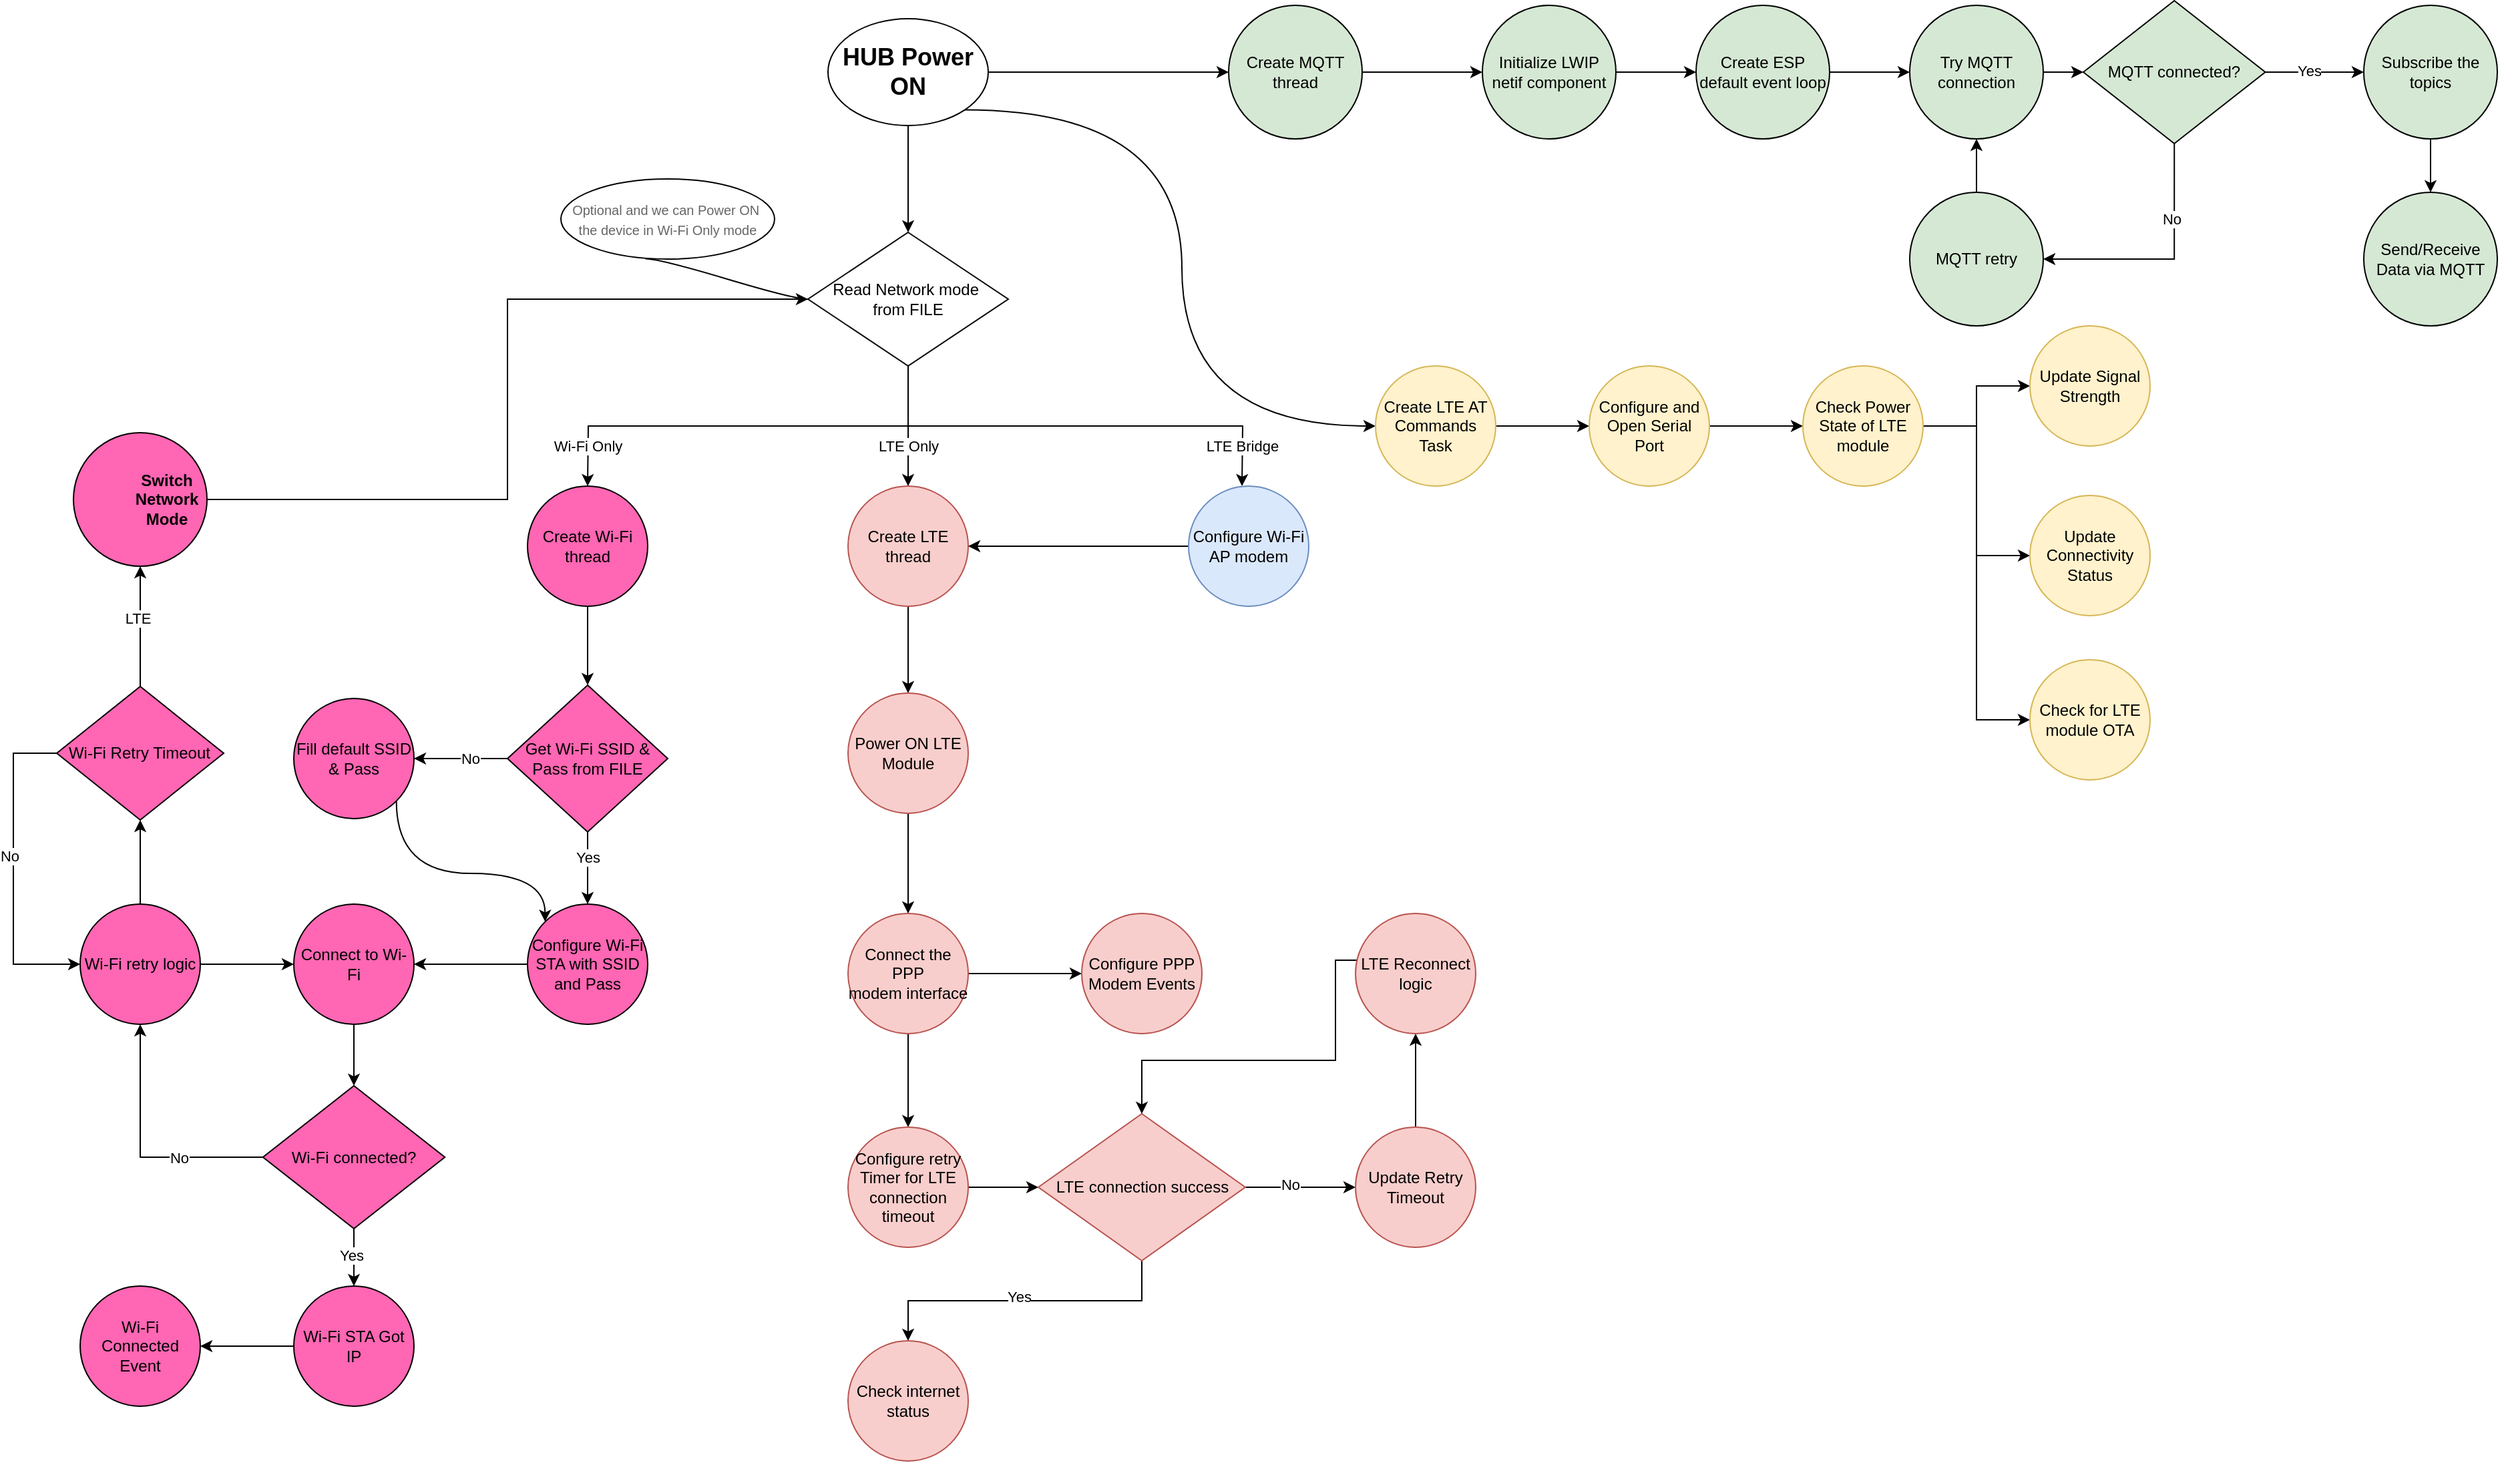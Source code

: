 <mxfile version="24.8.3">
  <diagram name="Page-1" id="DCz_qoyEs13wIHIU9r2-">
    <mxGraphModel dx="3004" dy="1130" grid="1" gridSize="10" guides="1" tooltips="1" connect="1" arrows="1" fold="1" page="1" pageScale="1" pageWidth="3000" pageHeight="2500" math="0" shadow="0">
      <root>
        <mxCell id="0" />
        <mxCell id="1" parent="0" />
        <mxCell id="1noEsMnAWFIkvE6AnAer-5" value="" style="edgeStyle=orthogonalEdgeStyle;rounded=0;orthogonalLoop=1;jettySize=auto;html=1;" parent="1" source="1noEsMnAWFIkvE6AnAer-1" target="1noEsMnAWFIkvE6AnAer-4" edge="1">
          <mxGeometry relative="1" as="geometry" />
        </mxCell>
        <mxCell id="1noEsMnAWFIkvE6AnAer-123" style="edgeStyle=orthogonalEdgeStyle;rounded=0;orthogonalLoop=1;jettySize=auto;html=1;entryX=0;entryY=0.5;entryDx=0;entryDy=0;" parent="1" source="1noEsMnAWFIkvE6AnAer-1" target="1noEsMnAWFIkvE6AnAer-124" edge="1">
          <mxGeometry relative="1" as="geometry">
            <mxPoint x="1190" y="400" as="targetPoint" />
          </mxGeometry>
        </mxCell>
        <mxCell id="4WO7JMxw1xyXEHN4cRK8-4" style="edgeStyle=orthogonalEdgeStyle;rounded=0;orthogonalLoop=1;jettySize=auto;html=1;exitX=1;exitY=1;exitDx=0;exitDy=0;entryX=0;entryY=0.5;entryDx=0;entryDy=0;curved=1;" edge="1" parent="1" source="1noEsMnAWFIkvE6AnAer-1" target="4WO7JMxw1xyXEHN4cRK8-2">
          <mxGeometry relative="1" as="geometry" />
        </mxCell>
        <mxCell id="1noEsMnAWFIkvE6AnAer-1" value="&lt;font style=&quot;font-size: 18px;&quot;&gt;HUB Power ON&lt;/font&gt;" style="ellipse;whiteSpace=wrap;html=1;fontStyle=1" parent="1" vertex="1">
          <mxGeometry x="790" y="360" width="120" height="80" as="geometry" />
        </mxCell>
        <mxCell id="1noEsMnAWFIkvE6AnAer-7" value="" style="edgeStyle=orthogonalEdgeStyle;rounded=0;orthogonalLoop=1;jettySize=auto;html=1;" parent="1" source="1noEsMnAWFIkvE6AnAer-4" target="1noEsMnAWFIkvE6AnAer-6" edge="1">
          <mxGeometry relative="1" as="geometry" />
        </mxCell>
        <mxCell id="1noEsMnAWFIkvE6AnAer-13" value="LTE Only" style="edgeLabel;html=1;align=center;verticalAlign=middle;resizable=0;points=[];" parent="1noEsMnAWFIkvE6AnAer-7" vertex="1" connectable="0">
          <mxGeometry x="0.133" y="-1" relative="1" as="geometry">
            <mxPoint x="1" y="9" as="offset" />
          </mxGeometry>
        </mxCell>
        <mxCell id="1noEsMnAWFIkvE6AnAer-8" style="edgeStyle=orthogonalEdgeStyle;rounded=0;orthogonalLoop=1;jettySize=auto;html=1;exitX=0.5;exitY=1;exitDx=0;exitDy=0;" parent="1" source="1noEsMnAWFIkvE6AnAer-4" edge="1">
          <mxGeometry relative="1" as="geometry">
            <mxPoint x="1100" y="710" as="targetPoint" />
          </mxGeometry>
        </mxCell>
        <mxCell id="1noEsMnAWFIkvE6AnAer-14" value="LTE Bridge" style="edgeLabel;html=1;align=center;verticalAlign=middle;resizable=0;points=[];" parent="1noEsMnAWFIkvE6AnAer-8" vertex="1" connectable="0">
          <mxGeometry x="0.533" y="2" relative="1" as="geometry">
            <mxPoint x="34" y="17" as="offset" />
          </mxGeometry>
        </mxCell>
        <mxCell id="1noEsMnAWFIkvE6AnAer-10" style="edgeStyle=orthogonalEdgeStyle;rounded=0;orthogonalLoop=1;jettySize=auto;html=1;exitX=0.5;exitY=1;exitDx=0;exitDy=0;" parent="1" source="1noEsMnAWFIkvE6AnAer-4" edge="1">
          <mxGeometry relative="1" as="geometry">
            <mxPoint x="610" y="710" as="targetPoint" />
          </mxGeometry>
        </mxCell>
        <mxCell id="1noEsMnAWFIkvE6AnAer-12" value="Wi-Fi Only" style="edgeLabel;html=1;align=center;verticalAlign=middle;resizable=0;points=[];" parent="1noEsMnAWFIkvE6AnAer-10" vertex="1" connectable="0">
          <mxGeometry x="0.177" y="1" relative="1" as="geometry">
            <mxPoint x="-91" y="14" as="offset" />
          </mxGeometry>
        </mxCell>
        <mxCell id="1noEsMnAWFIkvE6AnAer-4" value="Read Network mode&amp;nbsp;&lt;div&gt;from FILE&lt;/div&gt;" style="rhombus;whiteSpace=wrap;html=1;" parent="1" vertex="1">
          <mxGeometry x="775" y="520" width="150" height="100" as="geometry" />
        </mxCell>
        <mxCell id="1noEsMnAWFIkvE6AnAer-140" value="" style="edgeStyle=orthogonalEdgeStyle;rounded=0;orthogonalLoop=1;jettySize=auto;html=1;" parent="1" source="1noEsMnAWFIkvE6AnAer-6" target="1noEsMnAWFIkvE6AnAer-139" edge="1">
          <mxGeometry relative="1" as="geometry" />
        </mxCell>
        <mxCell id="1noEsMnAWFIkvE6AnAer-6" value="Create LTE thread" style="ellipse;whiteSpace=wrap;html=1;fillColor=#f8cecc;strokeColor=#b85450;" parent="1" vertex="1">
          <mxGeometry x="805" y="710" width="90" height="90" as="geometry" />
        </mxCell>
        <mxCell id="4WO7JMxw1xyXEHN4cRK8-19" style="edgeStyle=orthogonalEdgeStyle;rounded=0;orthogonalLoop=1;jettySize=auto;html=1;" edge="1" parent="1" source="1noEsMnAWFIkvE6AnAer-9" target="1noEsMnAWFIkvE6AnAer-6">
          <mxGeometry relative="1" as="geometry" />
        </mxCell>
        <mxCell id="1noEsMnAWFIkvE6AnAer-9" value="Configure Wi-Fi AP modem" style="ellipse;whiteSpace=wrap;html=1;fillColor=#dae8fc;strokeColor=#6c8ebf;" parent="1" vertex="1">
          <mxGeometry x="1060" y="710" width="90" height="90" as="geometry" />
        </mxCell>
        <mxCell id="1noEsMnAWFIkvE6AnAer-33" value="" style="edgeStyle=orthogonalEdgeStyle;rounded=0;orthogonalLoop=1;jettySize=auto;html=1;fillColor=#FF66B3;" parent="1" source="1noEsMnAWFIkvE6AnAer-11" target="1noEsMnAWFIkvE6AnAer-32" edge="1">
          <mxGeometry relative="1" as="geometry" />
        </mxCell>
        <mxCell id="1noEsMnAWFIkvE6AnAer-34" value="Yes" style="edgeLabel;html=1;align=center;verticalAlign=middle;resizable=0;points=[];fillColor=#FF66B3;" parent="1noEsMnAWFIkvE6AnAer-33" vertex="1" connectable="0">
          <mxGeometry x="-0.293" relative="1" as="geometry">
            <mxPoint as="offset" />
          </mxGeometry>
        </mxCell>
        <mxCell id="1noEsMnAWFIkvE6AnAer-36" value="" style="edgeStyle=orthogonalEdgeStyle;rounded=0;orthogonalLoop=1;jettySize=auto;html=1;fillColor=#FF66B3;" parent="1" source="1noEsMnAWFIkvE6AnAer-11" target="1noEsMnAWFIkvE6AnAer-35" edge="1">
          <mxGeometry relative="1" as="geometry" />
        </mxCell>
        <mxCell id="1noEsMnAWFIkvE6AnAer-37" value="No" style="edgeLabel;html=1;align=center;verticalAlign=middle;resizable=0;points=[];fillColor=#FF66B3;" parent="1noEsMnAWFIkvE6AnAer-36" vertex="1" connectable="0">
          <mxGeometry x="-0.184" relative="1" as="geometry">
            <mxPoint as="offset" />
          </mxGeometry>
        </mxCell>
        <mxCell id="1noEsMnAWFIkvE6AnAer-11" value="Get Wi-Fi SSID &amp;amp; Pass from FILE" style="rhombus;whiteSpace=wrap;html=1;fillColor=#FF66B3;" parent="1" vertex="1">
          <mxGeometry x="550" y="859" width="120" height="110" as="geometry" />
        </mxCell>
        <mxCell id="1noEsMnAWFIkvE6AnAer-135" style="edgeStyle=orthogonalEdgeStyle;rounded=0;orthogonalLoop=1;jettySize=auto;html=1;entryX=0.5;entryY=0;entryDx=0;entryDy=0;" parent="1" source="1noEsMnAWFIkvE6AnAer-32" target="1noEsMnAWFIkvE6AnAer-38" edge="1">
          <mxGeometry relative="1" as="geometry" />
        </mxCell>
        <mxCell id="1noEsMnAWFIkvE6AnAer-32" value="Configure Wi-Fi STA with SSID and Pass" style="ellipse;whiteSpace=wrap;html=1;fillColor=#FF66B3;direction=south;" parent="1" vertex="1">
          <mxGeometry x="565" y="1023" width="90" height="90" as="geometry" />
        </mxCell>
        <mxCell id="4WO7JMxw1xyXEHN4cRK8-20" style="edgeStyle=orthogonalEdgeStyle;rounded=0;orthogonalLoop=1;jettySize=auto;html=1;exitX=1;exitY=0;exitDx=0;exitDy=0;entryX=0;entryY=1;entryDx=0;entryDy=0;curved=1;" edge="1" parent="1" source="1noEsMnAWFIkvE6AnAer-35" target="1noEsMnAWFIkvE6AnAer-32">
          <mxGeometry relative="1" as="geometry">
            <Array as="points">
              <mxPoint x="467" y="1000" />
              <mxPoint x="578" y="1000" />
            </Array>
          </mxGeometry>
        </mxCell>
        <mxCell id="1noEsMnAWFIkvE6AnAer-35" value="Fill default SSID &amp;amp; Pass" style="ellipse;whiteSpace=wrap;html=1;fillColor=#FF66B3;direction=south;" parent="1" vertex="1">
          <mxGeometry x="390" y="869" width="90" height="90" as="geometry" />
        </mxCell>
        <mxCell id="1noEsMnAWFIkvE6AnAer-107" style="edgeStyle=orthogonalEdgeStyle;rounded=0;orthogonalLoop=1;jettySize=auto;html=1;entryX=0.5;entryY=0;entryDx=0;entryDy=0;" parent="1" source="1noEsMnAWFIkvE6AnAer-38" target="1noEsMnAWFIkvE6AnAer-106" edge="1">
          <mxGeometry relative="1" as="geometry" />
        </mxCell>
        <mxCell id="1noEsMnAWFIkvE6AnAer-38" value="Connect to Wi-Fi" style="ellipse;whiteSpace=wrap;html=1;fillColor=#FF66B3;direction=south;" parent="1" vertex="1">
          <mxGeometry x="390" y="1023" width="90" height="90" as="geometry" />
        </mxCell>
        <mxCell id="1noEsMnAWFIkvE6AnAer-50" value="" style="edgeStyle=orthogonalEdgeStyle;rounded=0;orthogonalLoop=1;jettySize=auto;html=1;fillColor=#FF66B3;" parent="1" source="1noEsMnAWFIkvE6AnAer-47" target="1noEsMnAWFIkvE6AnAer-49" edge="1">
          <mxGeometry relative="1" as="geometry" />
        </mxCell>
        <mxCell id="1noEsMnAWFIkvE6AnAer-47" value="Try MQTT connection" style="ellipse;whiteSpace=wrap;html=1;fillColor=#D5E8D4;" parent="1" vertex="1">
          <mxGeometry x="1600" y="350" width="100" height="100" as="geometry" />
        </mxCell>
        <mxCell id="1noEsMnAWFIkvE6AnAer-95" style="edgeStyle=orthogonalEdgeStyle;rounded=0;orthogonalLoop=1;jettySize=auto;html=1;entryX=1;entryY=0.5;entryDx=0;entryDy=0;exitX=0.5;exitY=1;exitDx=0;exitDy=0;fillColor=#FF66B3;" parent="1" source="1noEsMnAWFIkvE6AnAer-49" target="1noEsMnAWFIkvE6AnAer-97" edge="1">
          <mxGeometry relative="1" as="geometry" />
        </mxCell>
        <mxCell id="1noEsMnAWFIkvE6AnAer-99" value="No" style="edgeLabel;html=1;align=center;verticalAlign=middle;resizable=0;points=[];fillColor=#FF66B3;" parent="1noEsMnAWFIkvE6AnAer-95" vertex="1" connectable="0">
          <mxGeometry x="-0.393" y="-2" relative="1" as="geometry">
            <mxPoint as="offset" />
          </mxGeometry>
        </mxCell>
        <mxCell id="1noEsMnAWFIkvE6AnAer-101" value="" style="edgeStyle=orthogonalEdgeStyle;rounded=0;orthogonalLoop=1;jettySize=auto;html=1;fillColor=#FF66B3;entryX=0;entryY=0.5;entryDx=0;entryDy=0;" parent="1" source="1noEsMnAWFIkvE6AnAer-49" target="1noEsMnAWFIkvE6AnAer-132" edge="1">
          <mxGeometry relative="1" as="geometry">
            <mxPoint x="1835.0" y="646.25" as="targetPoint" />
          </mxGeometry>
        </mxCell>
        <mxCell id="1noEsMnAWFIkvE6AnAer-102" value="Yes" style="edgeLabel;html=1;align=center;verticalAlign=middle;resizable=0;points=[];fillColor=#FF66B3;" parent="1noEsMnAWFIkvE6AnAer-101" vertex="1" connectable="0">
          <mxGeometry x="-0.115" y="1" relative="1" as="geometry">
            <mxPoint as="offset" />
          </mxGeometry>
        </mxCell>
        <mxCell id="1noEsMnAWFIkvE6AnAer-49" value="MQTT connected?" style="rhombus;whiteSpace=wrap;html=1;fillColor=#D5E8D4;" parent="1" vertex="1">
          <mxGeometry x="1730" y="346.5" width="136.25" height="107" as="geometry" />
        </mxCell>
        <mxCell id="1noEsMnAWFIkvE6AnAer-98" style="edgeStyle=orthogonalEdgeStyle;rounded=0;orthogonalLoop=1;jettySize=auto;html=1;entryX=0.5;entryY=1;entryDx=0;entryDy=0;fillColor=#FF66B3;" parent="1" source="1noEsMnAWFIkvE6AnAer-97" target="1noEsMnAWFIkvE6AnAer-47" edge="1">
          <mxGeometry relative="1" as="geometry" />
        </mxCell>
        <mxCell id="1noEsMnAWFIkvE6AnAer-97" value="MQTT retry" style="ellipse;whiteSpace=wrap;html=1;fillColor=#D5E8D4;" parent="1" vertex="1">
          <mxGeometry x="1600" y="490" width="100" height="100" as="geometry" />
        </mxCell>
        <mxCell id="1noEsMnAWFIkvE6AnAer-103" value="&lt;span style=&quot;text-wrap: nowrap; color: rgb(102, 102, 102); font-size: 10px; text-align: left;&quot;&gt;Optional and we can Power ON&amp;nbsp;&lt;/span&gt;&lt;div&gt;&lt;span style=&quot;color: rgb(102, 102, 102); font-size: 10px; text-align: left; text-wrap: nowrap;&quot;&gt;the device in Wi-Fi Only mode&lt;/span&gt;&lt;/div&gt;" style="ellipse;whiteSpace=wrap;html=1;align=center;newEdgeStyle={&quot;edgeStyle&quot;:&quot;entityRelationEdgeStyle&quot;,&quot;startArrow&quot;:&quot;none&quot;,&quot;endArrow&quot;:&quot;none&quot;,&quot;segment&quot;:10,&quot;curved&quot;:1,&quot;sourcePerimeterSpacing&quot;:0,&quot;targetPerimeterSpacing&quot;:0};treeFolding=1;treeMoving=1;" parent="1" vertex="1">
          <mxGeometry x="590" y="480" width="160" height="60" as="geometry" />
        </mxCell>
        <mxCell id="1noEsMnAWFIkvE6AnAer-104" style="edgeStyle=entityRelationEdgeStyle;rounded=0;orthogonalLoop=1;jettySize=auto;html=1;startArrow=none;endArrow=none;segment=10;curved=1;sourcePerimeterSpacing=0;targetPerimeterSpacing=0;entryX=0;entryY=0.5;entryDx=0;entryDy=0;exitX=0.396;exitY=0.995;exitDx=0;exitDy=0;exitPerimeter=0;" parent="1" source="1noEsMnAWFIkvE6AnAer-103" target="1noEsMnAWFIkvE6AnAer-4" edge="1">
          <mxGeometry relative="1" as="geometry">
            <mxPoint x="895" y="550" as="targetPoint" />
            <Array as="points">
              <mxPoint x="970" y="500" />
            </Array>
          </mxGeometry>
        </mxCell>
        <mxCell id="1noEsMnAWFIkvE6AnAer-105" value="Send/Receive Data via&amp;nbsp;&lt;span style=&quot;background-color: initial;&quot;&gt;MQTT&lt;/span&gt;" style="ellipse;whiteSpace=wrap;html=1;fillColor=#D5E8D4;" parent="1" vertex="1">
          <mxGeometry x="1940" y="490" width="100" height="100" as="geometry" />
        </mxCell>
        <mxCell id="1noEsMnAWFIkvE6AnAer-111" value="" style="edgeStyle=orthogonalEdgeStyle;rounded=0;orthogonalLoop=1;jettySize=auto;html=1;" parent="1" source="1noEsMnAWFIkvE6AnAer-106" target="1noEsMnAWFIkvE6AnAer-110" edge="1">
          <mxGeometry relative="1" as="geometry" />
        </mxCell>
        <mxCell id="1noEsMnAWFIkvE6AnAer-112" value="No" style="edgeLabel;html=1;align=center;verticalAlign=middle;resizable=0;points=[];" parent="1noEsMnAWFIkvE6AnAer-111" vertex="1" connectable="0">
          <mxGeometry x="-0.176" y="-2" relative="1" as="geometry">
            <mxPoint x="16" y="2" as="offset" />
          </mxGeometry>
        </mxCell>
        <mxCell id="1noEsMnAWFIkvE6AnAer-106" value="Wi-Fi connected?" style="rhombus;whiteSpace=wrap;html=1;fillColor=#FF66B3;" parent="1" vertex="1">
          <mxGeometry x="366.88" y="1159" width="136.25" height="107" as="geometry" />
        </mxCell>
        <mxCell id="1noEsMnAWFIkvE6AnAer-134" style="edgeStyle=orthogonalEdgeStyle;rounded=0;orthogonalLoop=1;jettySize=auto;html=1;entryX=0.5;entryY=1;entryDx=0;entryDy=0;" parent="1" source="1noEsMnAWFIkvE6AnAer-110" target="1noEsMnAWFIkvE6AnAer-38" edge="1">
          <mxGeometry relative="1" as="geometry" />
        </mxCell>
        <mxCell id="4WO7JMxw1xyXEHN4cRK8-22" value="" style="edgeStyle=orthogonalEdgeStyle;rounded=0;orthogonalLoop=1;jettySize=auto;html=1;" edge="1" parent="1" source="1noEsMnAWFIkvE6AnAer-110" target="4WO7JMxw1xyXEHN4cRK8-21">
          <mxGeometry relative="1" as="geometry" />
        </mxCell>
        <mxCell id="1noEsMnAWFIkvE6AnAer-110" value="Wi-Fi retry logic" style="ellipse;whiteSpace=wrap;html=1;fillColor=#FF66B3;direction=south;" parent="1" vertex="1">
          <mxGeometry x="230.005" y="1023" width="90" height="90" as="geometry" />
        </mxCell>
        <mxCell id="1noEsMnAWFIkvE6AnAer-117" value="" style="edgeStyle=orthogonalEdgeStyle;rounded=0;orthogonalLoop=1;jettySize=auto;html=1;entryX=0;entryY=0.5;entryDx=0;entryDy=0;exitX=0.5;exitY=1;exitDx=0;exitDy=0;" parent="1" source="1noEsMnAWFIkvE6AnAer-106" target="1noEsMnAWFIkvE6AnAer-116" edge="1">
          <mxGeometry relative="1" as="geometry">
            <mxPoint x="248" y="1121" as="sourcePoint" />
            <mxPoint x="395" y="1238" as="targetPoint" />
          </mxGeometry>
        </mxCell>
        <mxCell id="1noEsMnAWFIkvE6AnAer-119" value="Yes" style="edgeLabel;html=1;align=center;verticalAlign=middle;resizable=0;points=[];" parent="1noEsMnAWFIkvE6AnAer-117" vertex="1" connectable="0">
          <mxGeometry x="-0.104" y="-2" relative="1" as="geometry">
            <mxPoint as="offset" />
          </mxGeometry>
        </mxCell>
        <mxCell id="1noEsMnAWFIkvE6AnAer-122" value="" style="edgeStyle=orthogonalEdgeStyle;rounded=0;orthogonalLoop=1;jettySize=auto;html=1;" parent="1" source="1noEsMnAWFIkvE6AnAer-116" target="1noEsMnAWFIkvE6AnAer-121" edge="1">
          <mxGeometry relative="1" as="geometry" />
        </mxCell>
        <mxCell id="1noEsMnAWFIkvE6AnAer-116" value="Wi-Fi STA Got IP" style="ellipse;whiteSpace=wrap;html=1;fillColor=#FF66B3;direction=south;" parent="1" vertex="1">
          <mxGeometry x="389.995" y="1309" width="90" height="90" as="geometry" />
        </mxCell>
        <mxCell id="1noEsMnAWFIkvE6AnAer-121" value="Wi-Fi Connected Event" style="ellipse;whiteSpace=wrap;html=1;fillColor=#FF66B3;direction=south;" parent="1" vertex="1">
          <mxGeometry x="230.005" y="1309" width="90" height="90" as="geometry" />
        </mxCell>
        <mxCell id="1noEsMnAWFIkvE6AnAer-128" style="edgeStyle=orthogonalEdgeStyle;rounded=0;orthogonalLoop=1;jettySize=auto;html=1;" parent="1" source="1noEsMnAWFIkvE6AnAer-124" target="1noEsMnAWFIkvE6AnAer-127" edge="1">
          <mxGeometry relative="1" as="geometry" />
        </mxCell>
        <mxCell id="1noEsMnAWFIkvE6AnAer-124" value="Create MQTT thread" style="ellipse;whiteSpace=wrap;html=1;fillColor=#D5E8D4;" parent="1" vertex="1">
          <mxGeometry x="1090" y="350" width="100" height="100" as="geometry" />
        </mxCell>
        <mxCell id="1noEsMnAWFIkvE6AnAer-130" value="" style="edgeStyle=orthogonalEdgeStyle;rounded=0;orthogonalLoop=1;jettySize=auto;html=1;" parent="1" source="1noEsMnAWFIkvE6AnAer-127" target="1noEsMnAWFIkvE6AnAer-129" edge="1">
          <mxGeometry relative="1" as="geometry" />
        </mxCell>
        <mxCell id="1noEsMnAWFIkvE6AnAer-127" value="Initialize LWIP netif component" style="ellipse;whiteSpace=wrap;html=1;fillColor=#D5E8D4;" parent="1" vertex="1">
          <mxGeometry x="1280" y="350" width="100" height="100" as="geometry" />
        </mxCell>
        <mxCell id="1noEsMnAWFIkvE6AnAer-131" style="edgeStyle=orthogonalEdgeStyle;rounded=0;orthogonalLoop=1;jettySize=auto;html=1;" parent="1" source="1noEsMnAWFIkvE6AnAer-129" target="1noEsMnAWFIkvE6AnAer-47" edge="1">
          <mxGeometry relative="1" as="geometry" />
        </mxCell>
        <mxCell id="1noEsMnAWFIkvE6AnAer-129" value="Create ESP default event loop" style="ellipse;whiteSpace=wrap;html=1;fillColor=#D5E8D4;" parent="1" vertex="1">
          <mxGeometry x="1440" y="350" width="100" height="100" as="geometry" />
        </mxCell>
        <mxCell id="1noEsMnAWFIkvE6AnAer-133" style="edgeStyle=orthogonalEdgeStyle;rounded=0;orthogonalLoop=1;jettySize=auto;html=1;entryX=0.5;entryY=0;entryDx=0;entryDy=0;" parent="1" source="1noEsMnAWFIkvE6AnAer-132" target="1noEsMnAWFIkvE6AnAer-105" edge="1">
          <mxGeometry relative="1" as="geometry" />
        </mxCell>
        <mxCell id="1noEsMnAWFIkvE6AnAer-132" value="Subscribe the topics" style="ellipse;whiteSpace=wrap;html=1;fillColor=#D5E8D4;" parent="1" vertex="1">
          <mxGeometry x="1940" y="350" width="100" height="100" as="geometry" />
        </mxCell>
        <mxCell id="1noEsMnAWFIkvE6AnAer-137" style="edgeStyle=orthogonalEdgeStyle;rounded=0;orthogonalLoop=1;jettySize=auto;html=1;entryX=0.5;entryY=0;entryDx=0;entryDy=0;" parent="1" source="1noEsMnAWFIkvE6AnAer-136" target="1noEsMnAWFIkvE6AnAer-11" edge="1">
          <mxGeometry relative="1" as="geometry" />
        </mxCell>
        <mxCell id="1noEsMnAWFIkvE6AnAer-136" value="Create Wi-Fi thread" style="ellipse;whiteSpace=wrap;html=1;fillColor=#FF66B3;direction=south;" parent="1" vertex="1">
          <mxGeometry x="565" y="710" width="90" height="90" as="geometry" />
        </mxCell>
        <mxCell id="1noEsMnAWFIkvE6AnAer-142" value="" style="edgeStyle=orthogonalEdgeStyle;rounded=0;orthogonalLoop=1;jettySize=auto;html=1;" parent="1" source="1noEsMnAWFIkvE6AnAer-139" target="1noEsMnAWFIkvE6AnAer-141" edge="1">
          <mxGeometry relative="1" as="geometry" />
        </mxCell>
        <mxCell id="1noEsMnAWFIkvE6AnAer-139" value="Power ON LTE Module" style="ellipse;whiteSpace=wrap;html=1;fillColor=#f8cecc;strokeColor=#b85450;" parent="1" vertex="1">
          <mxGeometry x="805" y="865" width="90" height="90" as="geometry" />
        </mxCell>
        <mxCell id="1noEsMnAWFIkvE6AnAer-144" value="" style="edgeStyle=orthogonalEdgeStyle;rounded=0;orthogonalLoop=1;jettySize=auto;html=1;" parent="1" source="1noEsMnAWFIkvE6AnAer-141" target="1noEsMnAWFIkvE6AnAer-143" edge="1">
          <mxGeometry relative="1" as="geometry" />
        </mxCell>
        <mxCell id="4WO7JMxw1xyXEHN4cRK8-31" value="" style="edgeStyle=orthogonalEdgeStyle;rounded=0;orthogonalLoop=1;jettySize=auto;html=1;" edge="1" parent="1" source="1noEsMnAWFIkvE6AnAer-141" target="4WO7JMxw1xyXEHN4cRK8-30">
          <mxGeometry relative="1" as="geometry" />
        </mxCell>
        <mxCell id="1noEsMnAWFIkvE6AnAer-141" value="Connect the PPP modem&lt;span style=&quot;background-color: initial;&quot;&gt;&amp;nbsp;interface&lt;/span&gt;" style="ellipse;whiteSpace=wrap;html=1;fillColor=#f8cecc;strokeColor=#b85450;" parent="1" vertex="1">
          <mxGeometry x="805" y="1030" width="90" height="90" as="geometry" />
        </mxCell>
        <mxCell id="4WO7JMxw1xyXEHN4cRK8-33" value="" style="edgeStyle=orthogonalEdgeStyle;rounded=0;orthogonalLoop=1;jettySize=auto;html=1;" edge="1" parent="1" source="1noEsMnAWFIkvE6AnAer-143" target="4WO7JMxw1xyXEHN4cRK8-32">
          <mxGeometry relative="1" as="geometry" />
        </mxCell>
        <mxCell id="1noEsMnAWFIkvE6AnAer-143" value="Configure retry Timer for LTE connection timeout" style="ellipse;whiteSpace=wrap;html=1;fillColor=#f8cecc;strokeColor=#b85450;" parent="1" vertex="1">
          <mxGeometry x="805" y="1190" width="90" height="90" as="geometry" />
        </mxCell>
        <mxCell id="4WO7JMxw1xyXEHN4cRK8-6" value="" style="edgeStyle=orthogonalEdgeStyle;rounded=0;orthogonalLoop=1;jettySize=auto;html=1;" edge="1" parent="1" source="4WO7JMxw1xyXEHN4cRK8-2" target="4WO7JMxw1xyXEHN4cRK8-5">
          <mxGeometry relative="1" as="geometry" />
        </mxCell>
        <mxCell id="4WO7JMxw1xyXEHN4cRK8-2" value="Create LTE AT Commands Task" style="ellipse;whiteSpace=wrap;html=1;fillColor=#fff2cc;strokeColor=#d6b656;" vertex="1" parent="1">
          <mxGeometry x="1200" y="620" width="90" height="90" as="geometry" />
        </mxCell>
        <mxCell id="4WO7JMxw1xyXEHN4cRK8-8" value="" style="edgeStyle=orthogonalEdgeStyle;rounded=0;orthogonalLoop=1;jettySize=auto;html=1;" edge="1" parent="1" source="4WO7JMxw1xyXEHN4cRK8-5" target="4WO7JMxw1xyXEHN4cRK8-7">
          <mxGeometry relative="1" as="geometry" />
        </mxCell>
        <mxCell id="4WO7JMxw1xyXEHN4cRK8-5" value="Configure and Open Serial Port" style="ellipse;whiteSpace=wrap;html=1;fillColor=#fff2cc;strokeColor=#d6b656;" vertex="1" parent="1">
          <mxGeometry x="1360" y="620" width="90" height="90" as="geometry" />
        </mxCell>
        <mxCell id="4WO7JMxw1xyXEHN4cRK8-14" value="" style="edgeStyle=orthogonalEdgeStyle;rounded=0;orthogonalLoop=1;jettySize=auto;html=1;" edge="1" parent="1" source="4WO7JMxw1xyXEHN4cRK8-7" target="4WO7JMxw1xyXEHN4cRK8-13">
          <mxGeometry relative="1" as="geometry" />
        </mxCell>
        <mxCell id="4WO7JMxw1xyXEHN4cRK8-17" style="edgeStyle=orthogonalEdgeStyle;rounded=0;orthogonalLoop=1;jettySize=auto;html=1;exitX=1;exitY=0.5;exitDx=0;exitDy=0;entryX=0;entryY=0.5;entryDx=0;entryDy=0;" edge="1" parent="1" source="4WO7JMxw1xyXEHN4cRK8-7" target="4WO7JMxw1xyXEHN4cRK8-15">
          <mxGeometry relative="1" as="geometry" />
        </mxCell>
        <mxCell id="4WO7JMxw1xyXEHN4cRK8-18" style="edgeStyle=orthogonalEdgeStyle;rounded=0;orthogonalLoop=1;jettySize=auto;html=1;entryX=0;entryY=0.5;entryDx=0;entryDy=0;" edge="1" parent="1" source="4WO7JMxw1xyXEHN4cRK8-7" target="4WO7JMxw1xyXEHN4cRK8-16">
          <mxGeometry relative="1" as="geometry" />
        </mxCell>
        <mxCell id="4WO7JMxw1xyXEHN4cRK8-7" value="Check Power State of LTE module" style="ellipse;whiteSpace=wrap;html=1;fillColor=#fff2cc;strokeColor=#d6b656;" vertex="1" parent="1">
          <mxGeometry x="1520" y="620" width="90" height="90" as="geometry" />
        </mxCell>
        <mxCell id="4WO7JMxw1xyXEHN4cRK8-13" value="Update Signal Strength" style="ellipse;whiteSpace=wrap;html=1;fillColor=#fff2cc;strokeColor=#d6b656;" vertex="1" parent="1">
          <mxGeometry x="1690" y="590" width="90" height="90" as="geometry" />
        </mxCell>
        <mxCell id="4WO7JMxw1xyXEHN4cRK8-15" value="Update Connectivity Status" style="ellipse;whiteSpace=wrap;html=1;fillColor=#fff2cc;strokeColor=#d6b656;" vertex="1" parent="1">
          <mxGeometry x="1690" y="717" width="90" height="90" as="geometry" />
        </mxCell>
        <mxCell id="4WO7JMxw1xyXEHN4cRK8-16" value="Check for LTE module OTA" style="ellipse;whiteSpace=wrap;html=1;fillColor=#fff2cc;strokeColor=#d6b656;" vertex="1" parent="1">
          <mxGeometry x="1690" y="840" width="90" height="90" as="geometry" />
        </mxCell>
        <mxCell id="4WO7JMxw1xyXEHN4cRK8-23" style="edgeStyle=orthogonalEdgeStyle;rounded=0;orthogonalLoop=1;jettySize=auto;html=1;entryX=0.5;entryY=1;entryDx=0;entryDy=0;exitX=0;exitY=0.5;exitDx=0;exitDy=0;" edge="1" parent="1" source="4WO7JMxw1xyXEHN4cRK8-21" target="1noEsMnAWFIkvE6AnAer-110">
          <mxGeometry relative="1" as="geometry">
            <Array as="points">
              <mxPoint x="180" y="910" />
              <mxPoint x="180" y="1068" />
            </Array>
          </mxGeometry>
        </mxCell>
        <mxCell id="4WO7JMxw1xyXEHN4cRK8-24" value="No" style="edgeLabel;html=1;align=center;verticalAlign=middle;resizable=0;points=[];" vertex="1" connectable="0" parent="4WO7JMxw1xyXEHN4cRK8-23">
          <mxGeometry x="-0.284" y="-3" relative="1" as="geometry">
            <mxPoint y="23" as="offset" />
          </mxGeometry>
        </mxCell>
        <mxCell id="4WO7JMxw1xyXEHN4cRK8-26" value="" style="edgeStyle=orthogonalEdgeStyle;rounded=0;orthogonalLoop=1;jettySize=auto;html=1;" edge="1" parent="1" source="4WO7JMxw1xyXEHN4cRK8-21" target="4WO7JMxw1xyXEHN4cRK8-25">
          <mxGeometry relative="1" as="geometry" />
        </mxCell>
        <mxCell id="4WO7JMxw1xyXEHN4cRK8-27" value="LTE" style="edgeLabel;html=1;align=center;verticalAlign=middle;resizable=0;points=[];" vertex="1" connectable="0" parent="4WO7JMxw1xyXEHN4cRK8-26">
          <mxGeometry x="0.149" y="2" relative="1" as="geometry">
            <mxPoint as="offset" />
          </mxGeometry>
        </mxCell>
        <mxCell id="4WO7JMxw1xyXEHN4cRK8-21" value="Wi-Fi Retry Timeout" style="rhombus;whiteSpace=wrap;html=1;fillColor=#FF66B3;" vertex="1" parent="1">
          <mxGeometry x="212.5" y="860" width="125.01" height="100" as="geometry" />
        </mxCell>
        <mxCell id="4WO7JMxw1xyXEHN4cRK8-29" style="edgeStyle=orthogonalEdgeStyle;rounded=0;orthogonalLoop=1;jettySize=auto;html=1;entryX=0;entryY=0.5;entryDx=0;entryDy=0;" edge="1" parent="1" source="4WO7JMxw1xyXEHN4cRK8-25" target="1noEsMnAWFIkvE6AnAer-4">
          <mxGeometry relative="1" as="geometry" />
        </mxCell>
        <mxCell id="4WO7JMxw1xyXEHN4cRK8-25" value="&lt;blockquote style=&quot;margin: 0 0 0 40px; border: none; padding: 0px;&quot;&gt;Switch Network Mode&lt;/blockquote&gt;" style="ellipse;whiteSpace=wrap;html=1;fillColor=#FF66B3;fontStyle=1" vertex="1" parent="1">
          <mxGeometry x="225.005" y="670" width="100" height="100" as="geometry" />
        </mxCell>
        <mxCell id="4WO7JMxw1xyXEHN4cRK8-30" value="Configure PPP Modem Events" style="ellipse;whiteSpace=wrap;html=1;fillColor=#f8cecc;strokeColor=#b85450;" vertex="1" parent="1">
          <mxGeometry x="980" y="1030" width="90" height="90" as="geometry" />
        </mxCell>
        <mxCell id="4WO7JMxw1xyXEHN4cRK8-35" style="edgeStyle=orthogonalEdgeStyle;rounded=0;orthogonalLoop=1;jettySize=auto;html=1;entryX=0.5;entryY=0;entryDx=0;entryDy=0;" edge="1" parent="1" source="4WO7JMxw1xyXEHN4cRK8-32" target="4WO7JMxw1xyXEHN4cRK8-34">
          <mxGeometry relative="1" as="geometry">
            <Array as="points">
              <mxPoint x="1025" y="1320" />
              <mxPoint x="850" y="1320" />
            </Array>
          </mxGeometry>
        </mxCell>
        <mxCell id="4WO7JMxw1xyXEHN4cRK8-36" value="Yes" style="edgeLabel;html=1;align=center;verticalAlign=middle;resizable=0;points=[];" vertex="1" connectable="0" parent="4WO7JMxw1xyXEHN4cRK8-35">
          <mxGeometry x="0.035" y="-3" relative="1" as="geometry">
            <mxPoint x="-1" as="offset" />
          </mxGeometry>
        </mxCell>
        <mxCell id="4WO7JMxw1xyXEHN4cRK8-38" style="edgeStyle=orthogonalEdgeStyle;rounded=0;orthogonalLoop=1;jettySize=auto;html=1;entryX=0;entryY=0.5;entryDx=0;entryDy=0;" edge="1" parent="1" source="4WO7JMxw1xyXEHN4cRK8-32" target="4WO7JMxw1xyXEHN4cRK8-37">
          <mxGeometry relative="1" as="geometry" />
        </mxCell>
        <mxCell id="4WO7JMxw1xyXEHN4cRK8-42" value="No" style="edgeLabel;html=1;align=center;verticalAlign=middle;resizable=0;points=[];" vertex="1" connectable="0" parent="4WO7JMxw1xyXEHN4cRK8-38">
          <mxGeometry x="-0.203" y="2" relative="1" as="geometry">
            <mxPoint as="offset" />
          </mxGeometry>
        </mxCell>
        <mxCell id="4WO7JMxw1xyXEHN4cRK8-32" value="LTE connection success" style="rhombus;whiteSpace=wrap;html=1;fillColor=#f8cecc;strokeColor=#b85450;" vertex="1" parent="1">
          <mxGeometry x="947.5" y="1180" width="155" height="110" as="geometry" />
        </mxCell>
        <mxCell id="4WO7JMxw1xyXEHN4cRK8-34" value="Check internet status" style="ellipse;whiteSpace=wrap;html=1;fillColor=#f8cecc;strokeColor=#b85450;" vertex="1" parent="1">
          <mxGeometry x="805" y="1350" width="90" height="90" as="geometry" />
        </mxCell>
        <mxCell id="4WO7JMxw1xyXEHN4cRK8-40" value="" style="edgeStyle=orthogonalEdgeStyle;rounded=0;orthogonalLoop=1;jettySize=auto;html=1;" edge="1" parent="1" source="4WO7JMxw1xyXEHN4cRK8-37" target="4WO7JMxw1xyXEHN4cRK8-39">
          <mxGeometry relative="1" as="geometry" />
        </mxCell>
        <mxCell id="4WO7JMxw1xyXEHN4cRK8-37" value="Update Retry Timeout" style="ellipse;whiteSpace=wrap;html=1;fillColor=#f8cecc;strokeColor=#b85450;" vertex="1" parent="1">
          <mxGeometry x="1185" y="1190" width="90" height="90" as="geometry" />
        </mxCell>
        <mxCell id="4WO7JMxw1xyXEHN4cRK8-41" style="edgeStyle=orthogonalEdgeStyle;rounded=0;orthogonalLoop=1;jettySize=auto;html=1;entryX=0.5;entryY=0;entryDx=0;entryDy=0;" edge="1" parent="1" source="4WO7JMxw1xyXEHN4cRK8-39" target="4WO7JMxw1xyXEHN4cRK8-32">
          <mxGeometry relative="1" as="geometry">
            <Array as="points">
              <mxPoint x="1170" y="1065" />
              <mxPoint x="1170" y="1140" />
              <mxPoint x="1025" y="1140" />
            </Array>
          </mxGeometry>
        </mxCell>
        <mxCell id="4WO7JMxw1xyXEHN4cRK8-39" value="LTE Reconnect logic" style="ellipse;whiteSpace=wrap;html=1;fillColor=#f8cecc;strokeColor=#b85450;" vertex="1" parent="1">
          <mxGeometry x="1185" y="1030" width="90" height="90" as="geometry" />
        </mxCell>
      </root>
    </mxGraphModel>
  </diagram>
</mxfile>
